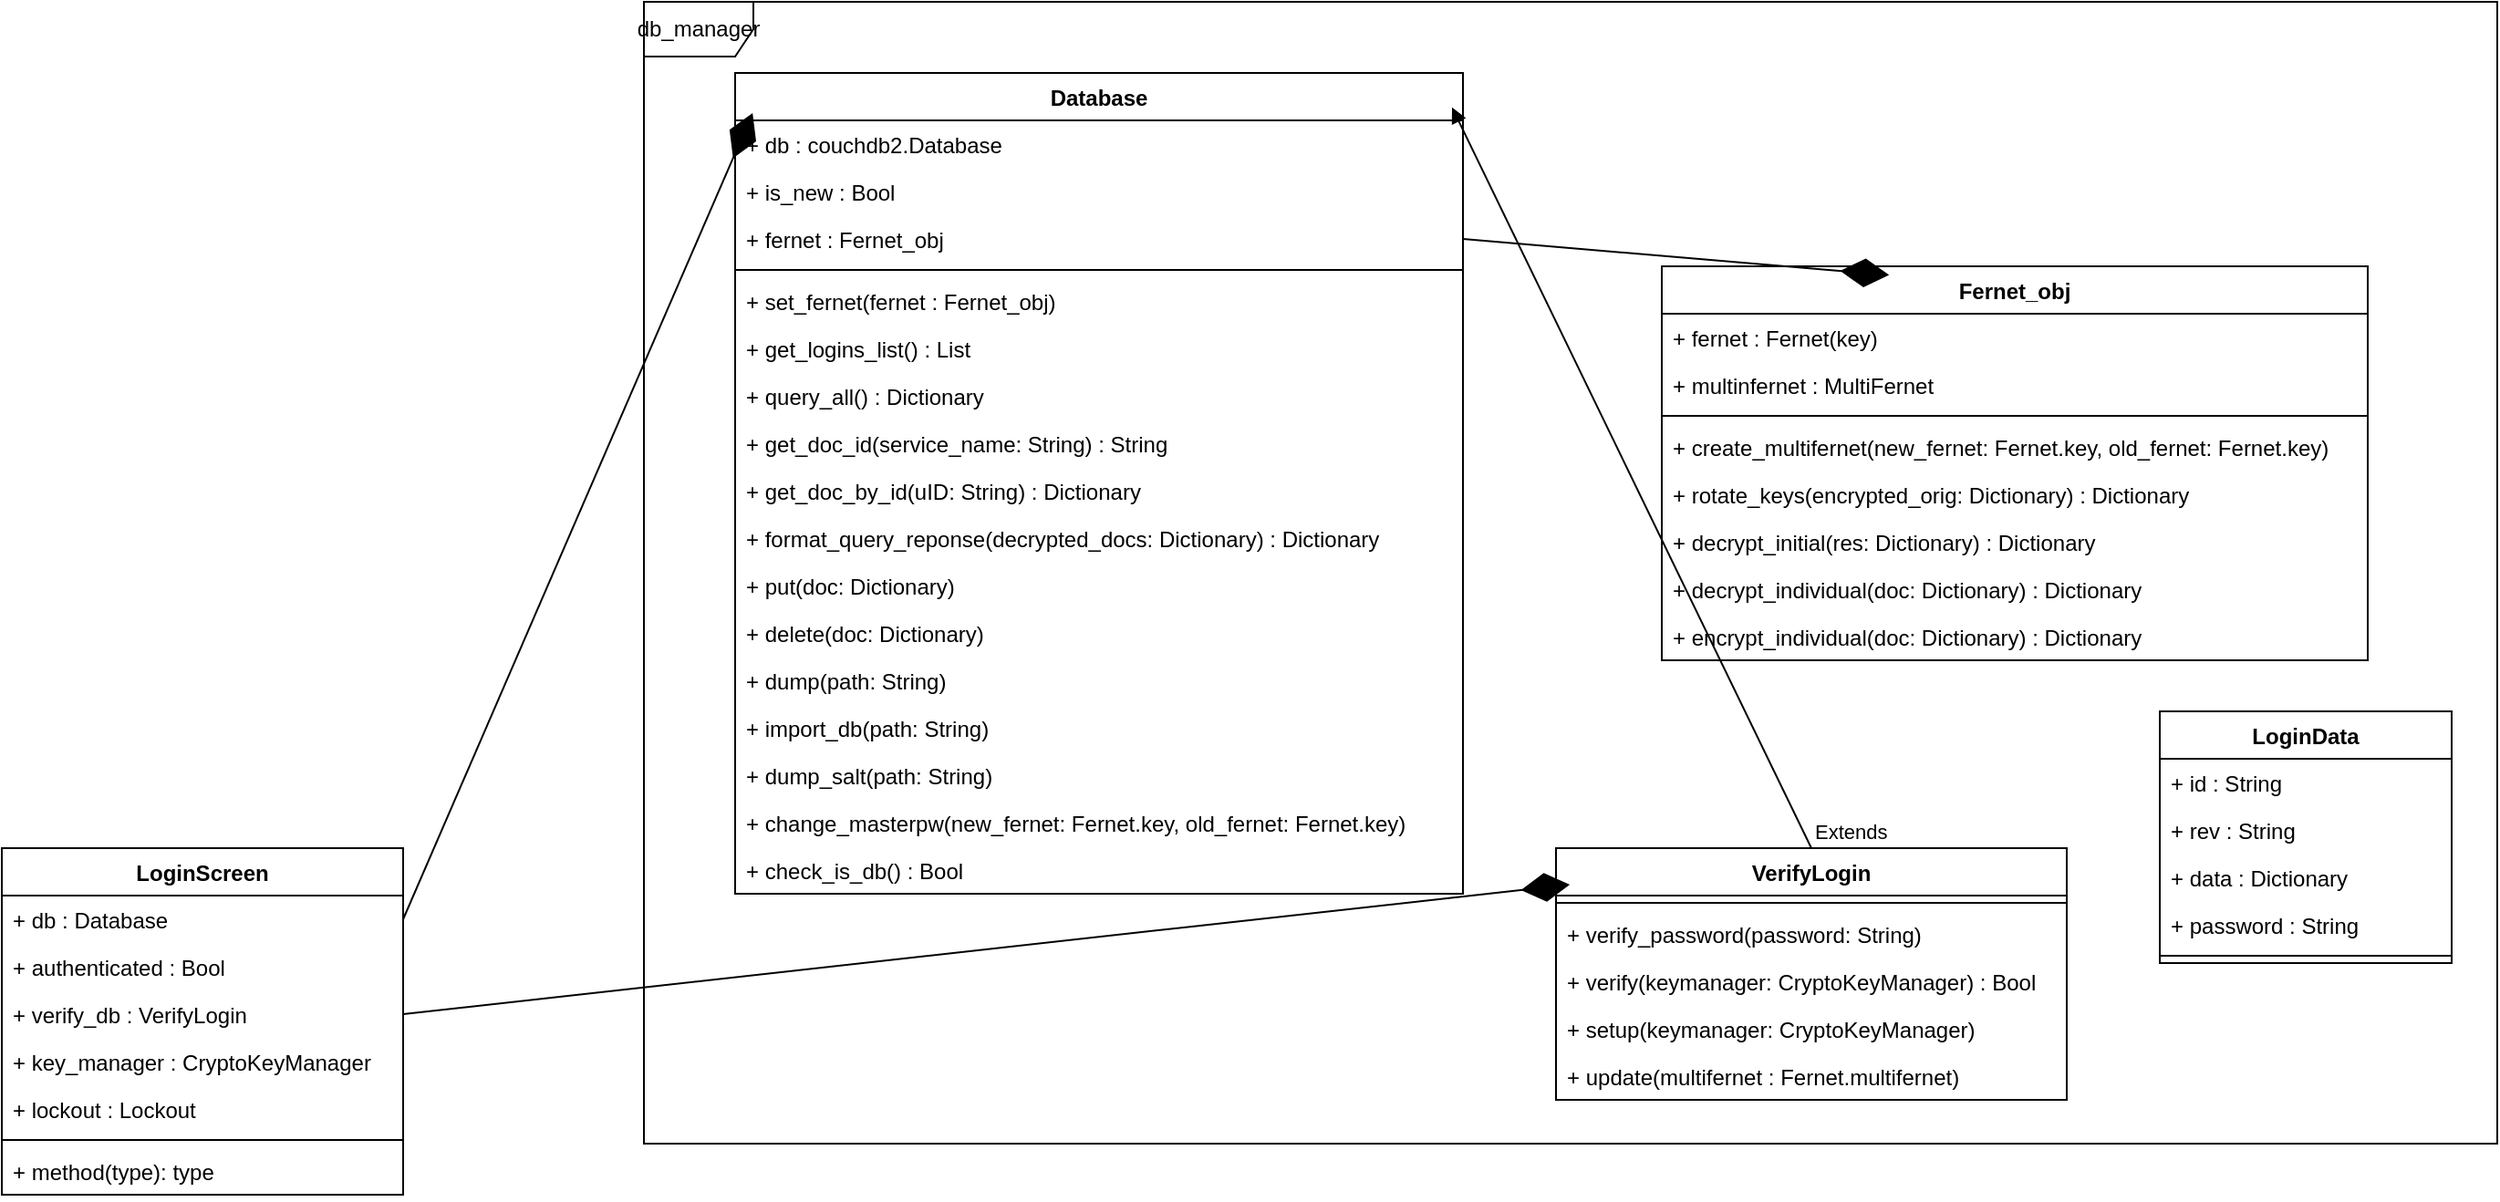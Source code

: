 <mxfile version="14.9.2" type="github">
  <diagram id="C5RBs43oDa-KdzZeNtuy" name="Page-1">
    <mxGraphModel dx="1730" dy="988" grid="0" gridSize="10" guides="1" tooltips="1" connect="1" arrows="1" fold="1" page="1" pageScale="1" pageWidth="1654" pageHeight="1169" background="none" math="0" shadow="0">
      <root>
        <mxCell id="WIyWlLk6GJQsqaUBKTNV-0" />
        <mxCell id="WIyWlLk6GJQsqaUBKTNV-1" parent="WIyWlLk6GJQsqaUBKTNV-0" />
        <mxCell id="S-1lrl446_Mi5L9TMAx6-3" value="LoginScreen" style="swimlane;fontStyle=1;align=center;verticalAlign=top;childLayout=stackLayout;horizontal=1;startSize=26;horizontalStack=0;resizeParent=1;resizeParentMax=0;resizeLast=0;collapsible=1;marginBottom=0;" vertex="1" parent="WIyWlLk6GJQsqaUBKTNV-1">
          <mxGeometry x="99" y="516" width="220" height="190" as="geometry" />
        </mxCell>
        <mxCell id="S-1lrl446_Mi5L9TMAx6-4" value="+ db : Database" style="text;strokeColor=none;fillColor=none;align=left;verticalAlign=top;spacingLeft=4;spacingRight=4;overflow=hidden;rotatable=0;points=[[0,0.5],[1,0.5]];portConstraint=eastwest;" vertex="1" parent="S-1lrl446_Mi5L9TMAx6-3">
          <mxGeometry y="26" width="220" height="26" as="geometry" />
        </mxCell>
        <mxCell id="S-1lrl446_Mi5L9TMAx6-9" value="+ authenticated : Bool" style="text;strokeColor=none;fillColor=none;align=left;verticalAlign=top;spacingLeft=4;spacingRight=4;overflow=hidden;rotatable=0;points=[[0,0.5],[1,0.5]];portConstraint=eastwest;" vertex="1" parent="S-1lrl446_Mi5L9TMAx6-3">
          <mxGeometry y="52" width="220" height="26" as="geometry" />
        </mxCell>
        <mxCell id="S-1lrl446_Mi5L9TMAx6-8" value="+ verify_db : VerifyLogin" style="text;strokeColor=none;fillColor=none;align=left;verticalAlign=top;spacingLeft=4;spacingRight=4;overflow=hidden;rotatable=0;points=[[0,0.5],[1,0.5]];portConstraint=eastwest;" vertex="1" parent="S-1lrl446_Mi5L9TMAx6-3">
          <mxGeometry y="78" width="220" height="26" as="geometry" />
        </mxCell>
        <mxCell id="S-1lrl446_Mi5L9TMAx6-7" value="+ key_manager : CryptoKeyManager" style="text;strokeColor=none;fillColor=none;align=left;verticalAlign=top;spacingLeft=4;spacingRight=4;overflow=hidden;rotatable=0;points=[[0,0.5],[1,0.5]];portConstraint=eastwest;" vertex="1" parent="S-1lrl446_Mi5L9TMAx6-3">
          <mxGeometry y="104" width="220" height="26" as="geometry" />
        </mxCell>
        <mxCell id="S-1lrl446_Mi5L9TMAx6-10" value="+ lockout : Lockout" style="text;strokeColor=none;fillColor=none;align=left;verticalAlign=top;spacingLeft=4;spacingRight=4;overflow=hidden;rotatable=0;points=[[0,0.5],[1,0.5]];portConstraint=eastwest;" vertex="1" parent="S-1lrl446_Mi5L9TMAx6-3">
          <mxGeometry y="130" width="220" height="26" as="geometry" />
        </mxCell>
        <mxCell id="S-1lrl446_Mi5L9TMAx6-5" value="" style="line;strokeWidth=1;fillColor=none;align=left;verticalAlign=middle;spacingTop=-1;spacingLeft=3;spacingRight=3;rotatable=0;labelPosition=right;points=[];portConstraint=eastwest;" vertex="1" parent="S-1lrl446_Mi5L9TMAx6-3">
          <mxGeometry y="156" width="220" height="8" as="geometry" />
        </mxCell>
        <mxCell id="S-1lrl446_Mi5L9TMAx6-6" value="+ method(type): type" style="text;strokeColor=none;fillColor=none;align=left;verticalAlign=top;spacingLeft=4;spacingRight=4;overflow=hidden;rotatable=0;points=[[0,0.5],[1,0.5]];portConstraint=eastwest;" vertex="1" parent="S-1lrl446_Mi5L9TMAx6-3">
          <mxGeometry y="164" width="220" height="26" as="geometry" />
        </mxCell>
        <mxCell id="S-1lrl446_Mi5L9TMAx6-20" value="&lt;div&gt;db_manager&lt;/div&gt;" style="shape=umlFrame;whiteSpace=wrap;html=1;" vertex="1" parent="WIyWlLk6GJQsqaUBKTNV-1">
          <mxGeometry x="451" y="52" width="1016" height="626" as="geometry" />
        </mxCell>
        <mxCell id="S-1lrl446_Mi5L9TMAx6-16" value="Database" style="swimlane;fontStyle=1;align=center;verticalAlign=top;childLayout=stackLayout;horizontal=1;startSize=26;horizontalStack=0;resizeParent=1;resizeParentMax=0;resizeLast=0;collapsible=1;marginBottom=0;" vertex="1" parent="WIyWlLk6GJQsqaUBKTNV-1">
          <mxGeometry x="501" y="91" width="399" height="450" as="geometry" />
        </mxCell>
        <mxCell id="S-1lrl446_Mi5L9TMAx6-17" value="+ db : couchdb2.Database" style="text;strokeColor=none;fillColor=none;align=left;verticalAlign=top;spacingLeft=4;spacingRight=4;overflow=hidden;rotatable=0;points=[[0,0.5],[1,0.5]];portConstraint=eastwest;" vertex="1" parent="S-1lrl446_Mi5L9TMAx6-16">
          <mxGeometry y="26" width="399" height="26" as="geometry" />
        </mxCell>
        <mxCell id="S-1lrl446_Mi5L9TMAx6-21" value="+ is_new : Bool" style="text;strokeColor=none;fillColor=none;align=left;verticalAlign=top;spacingLeft=4;spacingRight=4;overflow=hidden;rotatable=0;points=[[0,0.5],[1,0.5]];portConstraint=eastwest;" vertex="1" parent="S-1lrl446_Mi5L9TMAx6-16">
          <mxGeometry y="52" width="399" height="26" as="geometry" />
        </mxCell>
        <mxCell id="S-1lrl446_Mi5L9TMAx6-22" value="+ fernet : Fernet_obj" style="text;strokeColor=none;fillColor=none;align=left;verticalAlign=top;spacingLeft=4;spacingRight=4;overflow=hidden;rotatable=0;points=[[0,0.5],[1,0.5]];portConstraint=eastwest;" vertex="1" parent="S-1lrl446_Mi5L9TMAx6-16">
          <mxGeometry y="78" width="399" height="26" as="geometry" />
        </mxCell>
        <mxCell id="S-1lrl446_Mi5L9TMAx6-18" value="" style="line;strokeWidth=1;fillColor=none;align=left;verticalAlign=middle;spacingTop=-1;spacingLeft=3;spacingRight=3;rotatable=0;labelPosition=right;points=[];portConstraint=eastwest;" vertex="1" parent="S-1lrl446_Mi5L9TMAx6-16">
          <mxGeometry y="104" width="399" height="8" as="geometry" />
        </mxCell>
        <mxCell id="S-1lrl446_Mi5L9TMAx6-19" value="+ set_fernet(fernet : Fernet_obj)" style="text;strokeColor=none;fillColor=none;align=left;verticalAlign=top;spacingLeft=4;spacingRight=4;overflow=hidden;rotatable=0;points=[[0,0.5],[1,0.5]];portConstraint=eastwest;" vertex="1" parent="S-1lrl446_Mi5L9TMAx6-16">
          <mxGeometry y="112" width="399" height="26" as="geometry" />
        </mxCell>
        <mxCell id="S-1lrl446_Mi5L9TMAx6-31" value="+ get_logins_list() : List" style="text;strokeColor=none;fillColor=none;align=left;verticalAlign=top;spacingLeft=4;spacingRight=4;overflow=hidden;rotatable=0;points=[[0,0.5],[1,0.5]];portConstraint=eastwest;" vertex="1" parent="S-1lrl446_Mi5L9TMAx6-16">
          <mxGeometry y="138" width="399" height="26" as="geometry" />
        </mxCell>
        <mxCell id="S-1lrl446_Mi5L9TMAx6-32" value="+ query_all() : Dictionary" style="text;strokeColor=none;fillColor=none;align=left;verticalAlign=top;spacingLeft=4;spacingRight=4;overflow=hidden;rotatable=0;points=[[0,0.5],[1,0.5]];portConstraint=eastwest;" vertex="1" parent="S-1lrl446_Mi5L9TMAx6-16">
          <mxGeometry y="164" width="399" height="26" as="geometry" />
        </mxCell>
        <mxCell id="S-1lrl446_Mi5L9TMAx6-33" value="+ get_doc_id(service_name: String) : String" style="text;strokeColor=none;fillColor=none;align=left;verticalAlign=top;spacingLeft=4;spacingRight=4;overflow=hidden;rotatable=0;points=[[0,0.5],[1,0.5]];portConstraint=eastwest;" vertex="1" parent="S-1lrl446_Mi5L9TMAx6-16">
          <mxGeometry y="190" width="399" height="26" as="geometry" />
        </mxCell>
        <mxCell id="S-1lrl446_Mi5L9TMAx6-44" value="+ get_doc_by_id(uID: String) : Dictionary" style="text;strokeColor=none;fillColor=none;align=left;verticalAlign=top;spacingLeft=4;spacingRight=4;overflow=hidden;rotatable=0;points=[[0,0.5],[1,0.5]];portConstraint=eastwest;" vertex="1" parent="S-1lrl446_Mi5L9TMAx6-16">
          <mxGeometry y="216" width="399" height="26" as="geometry" />
        </mxCell>
        <mxCell id="S-1lrl446_Mi5L9TMAx6-45" value="+ format_query_reponse(decrypted_docs: Dictionary) : Dictionary" style="text;strokeColor=none;fillColor=none;align=left;verticalAlign=top;spacingLeft=4;spacingRight=4;overflow=hidden;rotatable=0;points=[[0,0.5],[1,0.5]];portConstraint=eastwest;" vertex="1" parent="S-1lrl446_Mi5L9TMAx6-16">
          <mxGeometry y="242" width="399" height="26" as="geometry" />
        </mxCell>
        <mxCell id="S-1lrl446_Mi5L9TMAx6-46" value="+ put(doc: Dictionary)" style="text;strokeColor=none;fillColor=none;align=left;verticalAlign=top;spacingLeft=4;spacingRight=4;overflow=hidden;rotatable=0;points=[[0,0.5],[1,0.5]];portConstraint=eastwest;" vertex="1" parent="S-1lrl446_Mi5L9TMAx6-16">
          <mxGeometry y="268" width="399" height="26" as="geometry" />
        </mxCell>
        <mxCell id="S-1lrl446_Mi5L9TMAx6-47" value="+ delete(doc: Dictionary)" style="text;strokeColor=none;fillColor=none;align=left;verticalAlign=top;spacingLeft=4;spacingRight=4;overflow=hidden;rotatable=0;points=[[0,0.5],[1,0.5]];portConstraint=eastwest;" vertex="1" parent="S-1lrl446_Mi5L9TMAx6-16">
          <mxGeometry y="294" width="399" height="26" as="geometry" />
        </mxCell>
        <mxCell id="S-1lrl446_Mi5L9TMAx6-48" value="+ dump(path: String)" style="text;strokeColor=none;fillColor=none;align=left;verticalAlign=top;spacingLeft=4;spacingRight=4;overflow=hidden;rotatable=0;points=[[0,0.5],[1,0.5]];portConstraint=eastwest;" vertex="1" parent="S-1lrl446_Mi5L9TMAx6-16">
          <mxGeometry y="320" width="399" height="26" as="geometry" />
        </mxCell>
        <mxCell id="S-1lrl446_Mi5L9TMAx6-49" value="+ import_db(path: String)" style="text;strokeColor=none;fillColor=none;align=left;verticalAlign=top;spacingLeft=4;spacingRight=4;overflow=hidden;rotatable=0;points=[[0,0.5],[1,0.5]];portConstraint=eastwest;" vertex="1" parent="S-1lrl446_Mi5L9TMAx6-16">
          <mxGeometry y="346" width="399" height="26" as="geometry" />
        </mxCell>
        <mxCell id="S-1lrl446_Mi5L9TMAx6-50" value="+ dump_salt(path: String)" style="text;strokeColor=none;fillColor=none;align=left;verticalAlign=top;spacingLeft=4;spacingRight=4;overflow=hidden;rotatable=0;points=[[0,0.5],[1,0.5]];portConstraint=eastwest;" vertex="1" parent="S-1lrl446_Mi5L9TMAx6-16">
          <mxGeometry y="372" width="399" height="26" as="geometry" />
        </mxCell>
        <mxCell id="S-1lrl446_Mi5L9TMAx6-51" value="+ change_masterpw(new_fernet: Fernet.key, old_fernet: Fernet.key)" style="text;strokeColor=none;fillColor=none;align=left;verticalAlign=top;spacingLeft=4;spacingRight=4;overflow=hidden;rotatable=0;points=[[0,0.5],[1,0.5]];portConstraint=eastwest;" vertex="1" parent="S-1lrl446_Mi5L9TMAx6-16">
          <mxGeometry y="398" width="399" height="26" as="geometry" />
        </mxCell>
        <mxCell id="S-1lrl446_Mi5L9TMAx6-52" value="+ check_is_db() : Bool" style="text;strokeColor=none;fillColor=none;align=left;verticalAlign=top;spacingLeft=4;spacingRight=4;overflow=hidden;rotatable=0;points=[[0,0.5],[1,0.5]];portConstraint=eastwest;" vertex="1" parent="S-1lrl446_Mi5L9TMAx6-16">
          <mxGeometry y="424" width="399" height="26" as="geometry" />
        </mxCell>
        <mxCell id="S-1lrl446_Mi5L9TMAx6-25" value="" style="endArrow=diamondThin;endFill=1;endSize=24;html=1;entryX=0.024;entryY=-0.156;entryDx=0;entryDy=0;entryPerimeter=0;exitX=1;exitY=0.5;exitDx=0;exitDy=0;" edge="1" parent="WIyWlLk6GJQsqaUBKTNV-1" source="S-1lrl446_Mi5L9TMAx6-4" target="S-1lrl446_Mi5L9TMAx6-17">
          <mxGeometry width="160" relative="1" as="geometry">
            <mxPoint x="280" y="240" as="sourcePoint" />
            <mxPoint x="440" y="240" as="targetPoint" />
          </mxGeometry>
        </mxCell>
        <object label="VerifyLogin" id="S-1lrl446_Mi5L9TMAx6-26">
          <mxCell style="swimlane;fontStyle=1;align=center;verticalAlign=top;childLayout=stackLayout;horizontal=1;startSize=26;horizontalStack=0;resizeParent=1;resizeParentMax=0;resizeLast=0;collapsible=1;marginBottom=0;" vertex="1" parent="WIyWlLk6GJQsqaUBKTNV-1">
            <mxGeometry x="951" y="516" width="280" height="138" as="geometry" />
          </mxCell>
        </object>
        <mxCell id="S-1lrl446_Mi5L9TMAx6-28" value="" style="line;strokeWidth=1;fillColor=none;align=left;verticalAlign=middle;spacingTop=-1;spacingLeft=3;spacingRight=3;rotatable=0;labelPosition=right;points=[];portConstraint=eastwest;" vertex="1" parent="S-1lrl446_Mi5L9TMAx6-26">
          <mxGeometry y="26" width="280" height="8" as="geometry" />
        </mxCell>
        <mxCell id="S-1lrl446_Mi5L9TMAx6-29" value="+ verify_password(password: String)" style="text;strokeColor=none;fillColor=none;align=left;verticalAlign=top;spacingLeft=4;spacingRight=4;overflow=hidden;rotatable=0;points=[[0,0.5],[1,0.5]];portConstraint=eastwest;" vertex="1" parent="S-1lrl446_Mi5L9TMAx6-26">
          <mxGeometry y="34" width="280" height="26" as="geometry" />
        </mxCell>
        <mxCell id="S-1lrl446_Mi5L9TMAx6-54" value="+ verify(keymanager: CryptoKeyManager) : Bool" style="text;strokeColor=none;fillColor=none;align=left;verticalAlign=top;spacingLeft=4;spacingRight=4;overflow=hidden;rotatable=0;points=[[0,0.5],[1,0.5]];portConstraint=eastwest;" vertex="1" parent="S-1lrl446_Mi5L9TMAx6-26">
          <mxGeometry y="60" width="280" height="26" as="geometry" />
        </mxCell>
        <mxCell id="S-1lrl446_Mi5L9TMAx6-55" value="+ setup(keymanager: CryptoKeyManager)" style="text;strokeColor=none;fillColor=none;align=left;verticalAlign=top;spacingLeft=4;spacingRight=4;overflow=hidden;rotatable=0;points=[[0,0.5],[1,0.5]];portConstraint=eastwest;" vertex="1" parent="S-1lrl446_Mi5L9TMAx6-26">
          <mxGeometry y="86" width="280" height="26" as="geometry" />
        </mxCell>
        <mxCell id="S-1lrl446_Mi5L9TMAx6-56" value="+ update(multifernet : Fernet.multifernet)" style="text;strokeColor=none;fillColor=none;align=left;verticalAlign=top;spacingLeft=4;spacingRight=4;overflow=hidden;rotatable=0;points=[[0,0.5],[1,0.5]];portConstraint=eastwest;" vertex="1" parent="S-1lrl446_Mi5L9TMAx6-26">
          <mxGeometry y="112" width="280" height="26" as="geometry" />
        </mxCell>
        <mxCell id="S-1lrl446_Mi5L9TMAx6-30" value="&lt;div&gt;Extends&lt;/div&gt;" style="html=1;verticalAlign=bottom;labelBackgroundColor=none;endArrow=block;endFill=1;endSize=6;align=left;exitX=0.5;exitY=0;exitDx=0;exitDy=0;entryX=0.985;entryY=0.042;entryDx=0;entryDy=0;entryPerimeter=0;" edge="1" parent="WIyWlLk6GJQsqaUBKTNV-1" source="S-1lrl446_Mi5L9TMAx6-26" target="S-1lrl446_Mi5L9TMAx6-16">
          <mxGeometry x="-1" relative="1" as="geometry">
            <mxPoint x="280" y="240" as="sourcePoint" />
            <mxPoint x="907" y="428" as="targetPoint" />
          </mxGeometry>
        </mxCell>
        <mxCell id="S-1lrl446_Mi5L9TMAx6-57" value="" style="endArrow=diamondThin;endFill=1;endSize=24;html=1;entryX=0.027;entryY=0.145;entryDx=0;entryDy=0;entryPerimeter=0;exitX=1;exitY=0.5;exitDx=0;exitDy=0;" edge="1" parent="WIyWlLk6GJQsqaUBKTNV-1" source="S-1lrl446_Mi5L9TMAx6-8" target="S-1lrl446_Mi5L9TMAx6-26">
          <mxGeometry width="160" relative="1" as="geometry">
            <mxPoint x="240" y="211" as="sourcePoint" />
            <mxPoint x="448.64" y="71.944" as="targetPoint" />
          </mxGeometry>
        </mxCell>
        <mxCell id="S-1lrl446_Mi5L9TMAx6-58" value="Fernet_obj" style="swimlane;fontStyle=1;align=center;verticalAlign=top;childLayout=stackLayout;horizontal=1;startSize=26;horizontalStack=0;resizeParent=1;resizeParentMax=0;resizeLast=0;collapsible=1;marginBottom=0;" vertex="1" parent="WIyWlLk6GJQsqaUBKTNV-1">
          <mxGeometry x="1009" y="197" width="387" height="216" as="geometry" />
        </mxCell>
        <mxCell id="S-1lrl446_Mi5L9TMAx6-59" value="+ fernet : Fernet(key)" style="text;strokeColor=none;fillColor=none;align=left;verticalAlign=top;spacingLeft=4;spacingRight=4;overflow=hidden;rotatable=0;points=[[0,0.5],[1,0.5]];portConstraint=eastwest;" vertex="1" parent="S-1lrl446_Mi5L9TMAx6-58">
          <mxGeometry y="26" width="387" height="26" as="geometry" />
        </mxCell>
        <mxCell id="S-1lrl446_Mi5L9TMAx6-62" value="+ multinfernet : MultiFernet" style="text;strokeColor=none;fillColor=none;align=left;verticalAlign=top;spacingLeft=4;spacingRight=4;overflow=hidden;rotatable=0;points=[[0,0.5],[1,0.5]];portConstraint=eastwest;" vertex="1" parent="S-1lrl446_Mi5L9TMAx6-58">
          <mxGeometry y="52" width="387" height="26" as="geometry" />
        </mxCell>
        <mxCell id="S-1lrl446_Mi5L9TMAx6-60" value="" style="line;strokeWidth=1;fillColor=none;align=left;verticalAlign=middle;spacingTop=-1;spacingLeft=3;spacingRight=3;rotatable=0;labelPosition=right;points=[];portConstraint=eastwest;" vertex="1" parent="S-1lrl446_Mi5L9TMAx6-58">
          <mxGeometry y="78" width="387" height="8" as="geometry" />
        </mxCell>
        <mxCell id="S-1lrl446_Mi5L9TMAx6-61" value="+ create_multifernet(new_fernet: Fernet.key, old_fernet: Fernet.key)" style="text;strokeColor=none;fillColor=none;align=left;verticalAlign=top;spacingLeft=4;spacingRight=4;overflow=hidden;rotatable=0;points=[[0,0.5],[1,0.5]];portConstraint=eastwest;" vertex="1" parent="S-1lrl446_Mi5L9TMAx6-58">
          <mxGeometry y="86" width="387" height="26" as="geometry" />
        </mxCell>
        <mxCell id="S-1lrl446_Mi5L9TMAx6-63" value="+ rotate_keys(encrypted_orig: Dictionary) : Dictionary" style="text;strokeColor=none;fillColor=none;align=left;verticalAlign=top;spacingLeft=4;spacingRight=4;overflow=hidden;rotatable=0;points=[[0,0.5],[1,0.5]];portConstraint=eastwest;" vertex="1" parent="S-1lrl446_Mi5L9TMAx6-58">
          <mxGeometry y="112" width="387" height="26" as="geometry" />
        </mxCell>
        <mxCell id="S-1lrl446_Mi5L9TMAx6-64" value="+ decrypt_initial(res: Dictionary) : Dictionary" style="text;strokeColor=none;fillColor=none;align=left;verticalAlign=top;spacingLeft=4;spacingRight=4;overflow=hidden;rotatable=0;points=[[0,0.5],[1,0.5]];portConstraint=eastwest;" vertex="1" parent="S-1lrl446_Mi5L9TMAx6-58">
          <mxGeometry y="138" width="387" height="26" as="geometry" />
        </mxCell>
        <mxCell id="S-1lrl446_Mi5L9TMAx6-65" value="+ decrypt_individual(doc: Dictionary) : Dictionary" style="text;strokeColor=none;fillColor=none;align=left;verticalAlign=top;spacingLeft=4;spacingRight=4;overflow=hidden;rotatable=0;points=[[0,0.5],[1,0.5]];portConstraint=eastwest;" vertex="1" parent="S-1lrl446_Mi5L9TMAx6-58">
          <mxGeometry y="164" width="387" height="26" as="geometry" />
        </mxCell>
        <mxCell id="S-1lrl446_Mi5L9TMAx6-66" value="+ encrypt_individual(doc: Dictionary) : Dictionary" style="text;strokeColor=none;fillColor=none;align=left;verticalAlign=top;spacingLeft=4;spacingRight=4;overflow=hidden;rotatable=0;points=[[0,0.5],[1,0.5]];portConstraint=eastwest;" vertex="1" parent="S-1lrl446_Mi5L9TMAx6-58">
          <mxGeometry y="190" width="387" height="26" as="geometry" />
        </mxCell>
        <mxCell id="S-1lrl446_Mi5L9TMAx6-68" value="" style="endArrow=diamondThin;endFill=1;endSize=24;html=1;entryX=0.322;entryY=0.022;entryDx=0;entryDy=0;entryPerimeter=0;exitX=1;exitY=0.5;exitDx=0;exitDy=0;" edge="1" parent="WIyWlLk6GJQsqaUBKTNV-1" source="S-1lrl446_Mi5L9TMAx6-22" target="S-1lrl446_Mi5L9TMAx6-58">
          <mxGeometry width="160" relative="1" as="geometry">
            <mxPoint x="959" y="541" as="sourcePoint" />
            <mxPoint x="1119" y="541" as="targetPoint" />
          </mxGeometry>
        </mxCell>
        <mxCell id="S-1lrl446_Mi5L9TMAx6-69" value="LoginData" style="swimlane;fontStyle=1;align=center;verticalAlign=top;childLayout=stackLayout;horizontal=1;startSize=26;horizontalStack=0;resizeParent=1;resizeParentMax=0;resizeLast=0;collapsible=1;marginBottom=0;" vertex="1" parent="WIyWlLk6GJQsqaUBKTNV-1">
          <mxGeometry x="1282" y="441" width="160" height="138" as="geometry" />
        </mxCell>
        <mxCell id="S-1lrl446_Mi5L9TMAx6-75" value="+ id : String" style="text;strokeColor=none;fillColor=none;align=left;verticalAlign=top;spacingLeft=4;spacingRight=4;overflow=hidden;rotatable=0;points=[[0,0.5],[1,0.5]];portConstraint=eastwest;" vertex="1" parent="S-1lrl446_Mi5L9TMAx6-69">
          <mxGeometry y="26" width="160" height="26" as="geometry" />
        </mxCell>
        <mxCell id="S-1lrl446_Mi5L9TMAx6-74" value="+ rev : String" style="text;strokeColor=none;fillColor=none;align=left;verticalAlign=top;spacingLeft=4;spacingRight=4;overflow=hidden;rotatable=0;points=[[0,0.5],[1,0.5]];portConstraint=eastwest;" vertex="1" parent="S-1lrl446_Mi5L9TMAx6-69">
          <mxGeometry y="52" width="160" height="26" as="geometry" />
        </mxCell>
        <mxCell id="S-1lrl446_Mi5L9TMAx6-73" value="+ data : Dictionary" style="text;strokeColor=none;fillColor=none;align=left;verticalAlign=top;spacingLeft=4;spacingRight=4;overflow=hidden;rotatable=0;points=[[0,0.5],[1,0.5]];portConstraint=eastwest;" vertex="1" parent="S-1lrl446_Mi5L9TMAx6-69">
          <mxGeometry y="78" width="160" height="26" as="geometry" />
        </mxCell>
        <mxCell id="S-1lrl446_Mi5L9TMAx6-70" value="+ password : String" style="text;strokeColor=none;fillColor=none;align=left;verticalAlign=top;spacingLeft=4;spacingRight=4;overflow=hidden;rotatable=0;points=[[0,0.5],[1,0.5]];portConstraint=eastwest;" vertex="1" parent="S-1lrl446_Mi5L9TMAx6-69">
          <mxGeometry y="104" width="160" height="26" as="geometry" />
        </mxCell>
        <mxCell id="S-1lrl446_Mi5L9TMAx6-71" value="" style="line;strokeWidth=1;fillColor=none;align=left;verticalAlign=middle;spacingTop=-1;spacingLeft=3;spacingRight=3;rotatable=0;labelPosition=right;points=[];portConstraint=eastwest;" vertex="1" parent="S-1lrl446_Mi5L9TMAx6-69">
          <mxGeometry y="130" width="160" height="8" as="geometry" />
        </mxCell>
      </root>
    </mxGraphModel>
  </diagram>
</mxfile>
